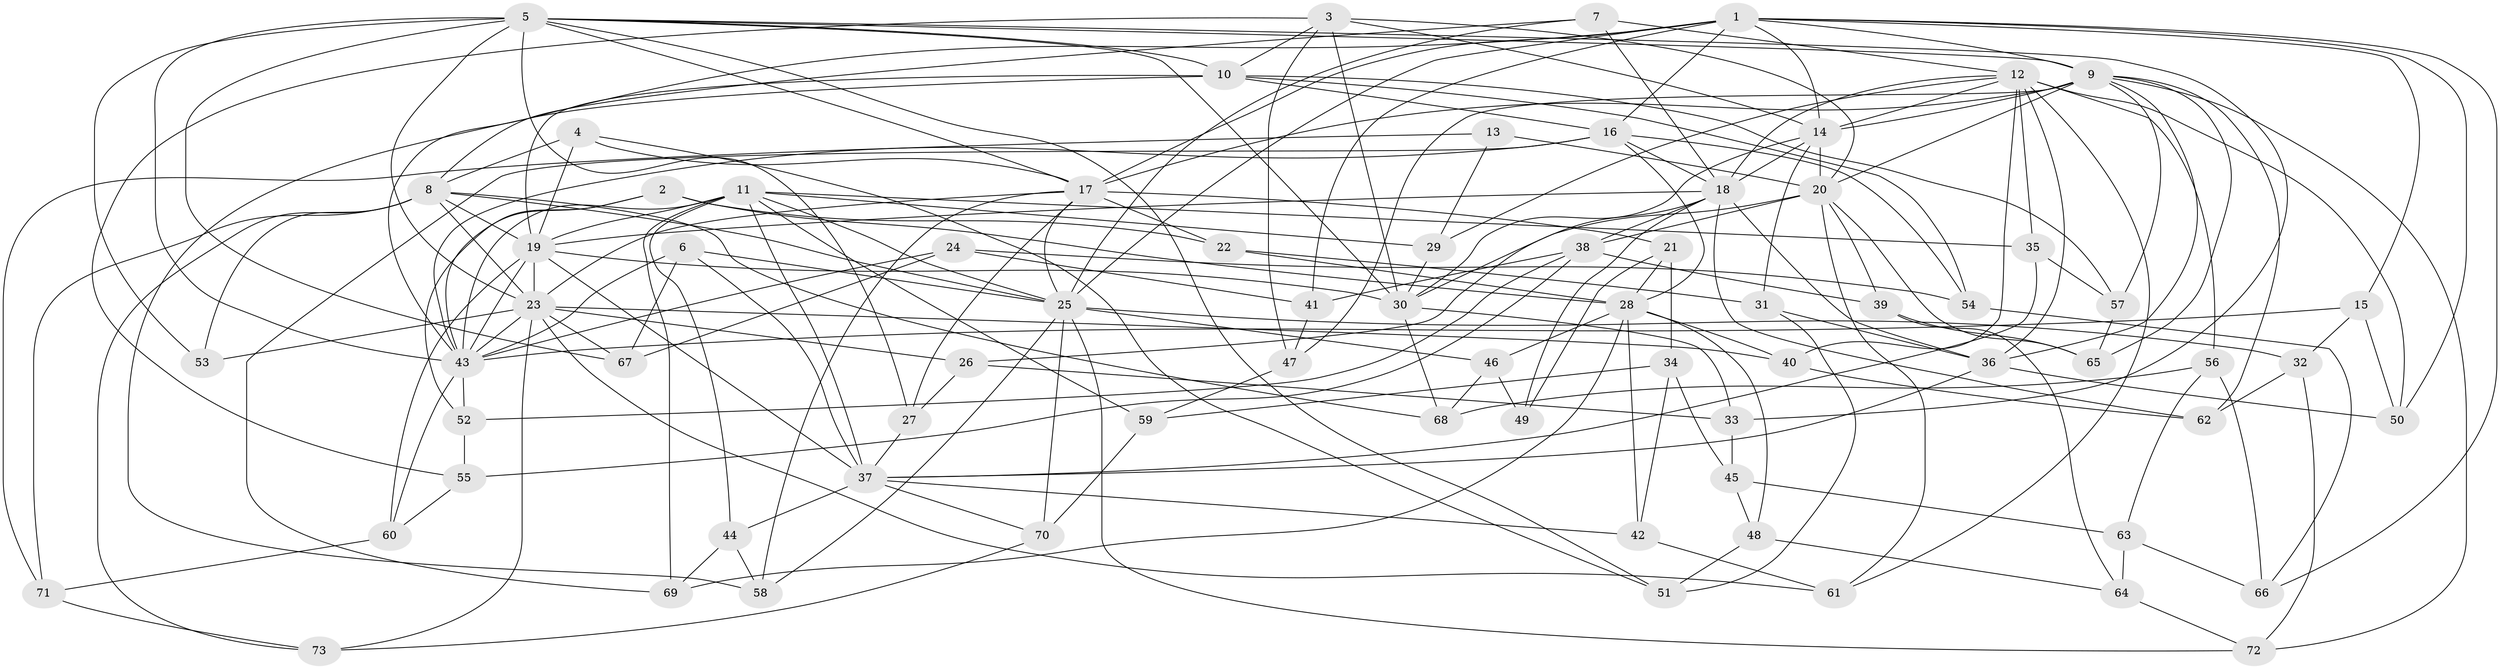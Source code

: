 // original degree distribution, {4: 1.0}
// Generated by graph-tools (version 1.1) at 2025/37/03/09/25 02:37:49]
// undirected, 73 vertices, 200 edges
graph export_dot {
graph [start="1"]
  node [color=gray90,style=filled];
  1;
  2;
  3;
  4;
  5;
  6;
  7;
  8;
  9;
  10;
  11;
  12;
  13;
  14;
  15;
  16;
  17;
  18;
  19;
  20;
  21;
  22;
  23;
  24;
  25;
  26;
  27;
  28;
  29;
  30;
  31;
  32;
  33;
  34;
  35;
  36;
  37;
  38;
  39;
  40;
  41;
  42;
  43;
  44;
  45;
  46;
  47;
  48;
  49;
  50;
  51;
  52;
  53;
  54;
  55;
  56;
  57;
  58;
  59;
  60;
  61;
  62;
  63;
  64;
  65;
  66;
  67;
  68;
  69;
  70;
  71;
  72;
  73;
  1 -- 9 [weight=2.0];
  1 -- 14 [weight=1.0];
  1 -- 15 [weight=1.0];
  1 -- 16 [weight=1.0];
  1 -- 17 [weight=1.0];
  1 -- 25 [weight=2.0];
  1 -- 41 [weight=1.0];
  1 -- 43 [weight=1.0];
  1 -- 50 [weight=1.0];
  1 -- 66 [weight=1.0];
  2 -- 22 [weight=1.0];
  2 -- 28 [weight=1.0];
  2 -- 43 [weight=1.0];
  2 -- 52 [weight=1.0];
  3 -- 10 [weight=1.0];
  3 -- 14 [weight=1.0];
  3 -- 20 [weight=2.0];
  3 -- 30 [weight=2.0];
  3 -- 47 [weight=1.0];
  3 -- 55 [weight=1.0];
  4 -- 8 [weight=1.0];
  4 -- 17 [weight=1.0];
  4 -- 19 [weight=1.0];
  4 -- 51 [weight=1.0];
  5 -- 9 [weight=1.0];
  5 -- 10 [weight=1.0];
  5 -- 17 [weight=1.0];
  5 -- 23 [weight=1.0];
  5 -- 27 [weight=1.0];
  5 -- 30 [weight=1.0];
  5 -- 33 [weight=1.0];
  5 -- 43 [weight=1.0];
  5 -- 51 [weight=1.0];
  5 -- 53 [weight=2.0];
  5 -- 67 [weight=1.0];
  6 -- 25 [weight=1.0];
  6 -- 37 [weight=1.0];
  6 -- 43 [weight=1.0];
  6 -- 67 [weight=1.0];
  7 -- 8 [weight=1.0];
  7 -- 12 [weight=1.0];
  7 -- 18 [weight=1.0];
  7 -- 25 [weight=1.0];
  8 -- 19 [weight=1.0];
  8 -- 23 [weight=2.0];
  8 -- 25 [weight=1.0];
  8 -- 53 [weight=1.0];
  8 -- 68 [weight=1.0];
  8 -- 71 [weight=1.0];
  8 -- 73 [weight=1.0];
  9 -- 14 [weight=1.0];
  9 -- 17 [weight=1.0];
  9 -- 20 [weight=1.0];
  9 -- 36 [weight=1.0];
  9 -- 47 [weight=1.0];
  9 -- 57 [weight=1.0];
  9 -- 62 [weight=1.0];
  9 -- 65 [weight=1.0];
  9 -- 72 [weight=1.0];
  10 -- 16 [weight=1.0];
  10 -- 19 [weight=2.0];
  10 -- 54 [weight=1.0];
  10 -- 57 [weight=1.0];
  10 -- 58 [weight=1.0];
  11 -- 19 [weight=1.0];
  11 -- 25 [weight=1.0];
  11 -- 29 [weight=1.0];
  11 -- 35 [weight=1.0];
  11 -- 37 [weight=2.0];
  11 -- 43 [weight=1.0];
  11 -- 44 [weight=1.0];
  11 -- 59 [weight=1.0];
  11 -- 69 [weight=1.0];
  12 -- 14 [weight=1.0];
  12 -- 18 [weight=1.0];
  12 -- 29 [weight=1.0];
  12 -- 35 [weight=1.0];
  12 -- 36 [weight=1.0];
  12 -- 40 [weight=1.0];
  12 -- 50 [weight=1.0];
  12 -- 56 [weight=1.0];
  12 -- 61 [weight=1.0];
  13 -- 20 [weight=2.0];
  13 -- 29 [weight=1.0];
  13 -- 71 [weight=1.0];
  14 -- 18 [weight=1.0];
  14 -- 20 [weight=1.0];
  14 -- 30 [weight=1.0];
  14 -- 31 [weight=1.0];
  15 -- 32 [weight=1.0];
  15 -- 43 [weight=1.0];
  15 -- 50 [weight=1.0];
  16 -- 18 [weight=1.0];
  16 -- 28 [weight=2.0];
  16 -- 43 [weight=1.0];
  16 -- 54 [weight=1.0];
  16 -- 69 [weight=1.0];
  17 -- 21 [weight=1.0];
  17 -- 22 [weight=1.0];
  17 -- 23 [weight=1.0];
  17 -- 25 [weight=1.0];
  17 -- 27 [weight=1.0];
  17 -- 58 [weight=1.0];
  18 -- 19 [weight=1.0];
  18 -- 26 [weight=1.0];
  18 -- 36 [weight=1.0];
  18 -- 38 [weight=2.0];
  18 -- 49 [weight=2.0];
  18 -- 62 [weight=1.0];
  19 -- 23 [weight=1.0];
  19 -- 30 [weight=2.0];
  19 -- 37 [weight=1.0];
  19 -- 43 [weight=1.0];
  19 -- 60 [weight=1.0];
  20 -- 30 [weight=1.0];
  20 -- 38 [weight=2.0];
  20 -- 39 [weight=1.0];
  20 -- 61 [weight=1.0];
  20 -- 65 [weight=1.0];
  21 -- 28 [weight=1.0];
  21 -- 34 [weight=1.0];
  21 -- 49 [weight=1.0];
  22 -- 28 [weight=1.0];
  22 -- 31 [weight=1.0];
  23 -- 26 [weight=1.0];
  23 -- 40 [weight=1.0];
  23 -- 43 [weight=1.0];
  23 -- 53 [weight=1.0];
  23 -- 61 [weight=1.0];
  23 -- 67 [weight=1.0];
  23 -- 73 [weight=1.0];
  24 -- 41 [weight=1.0];
  24 -- 43 [weight=1.0];
  24 -- 54 [weight=1.0];
  24 -- 67 [weight=1.0];
  25 -- 32 [weight=1.0];
  25 -- 46 [weight=1.0];
  25 -- 58 [weight=1.0];
  25 -- 70 [weight=1.0];
  25 -- 72 [weight=1.0];
  26 -- 27 [weight=1.0];
  26 -- 33 [weight=1.0];
  27 -- 37 [weight=1.0];
  28 -- 40 [weight=1.0];
  28 -- 42 [weight=1.0];
  28 -- 46 [weight=1.0];
  28 -- 48 [weight=1.0];
  28 -- 69 [weight=1.0];
  29 -- 30 [weight=1.0];
  30 -- 33 [weight=1.0];
  30 -- 68 [weight=1.0];
  31 -- 36 [weight=1.0];
  31 -- 51 [weight=1.0];
  32 -- 62 [weight=1.0];
  32 -- 72 [weight=1.0];
  33 -- 45 [weight=1.0];
  34 -- 42 [weight=1.0];
  34 -- 45 [weight=1.0];
  34 -- 59 [weight=1.0];
  35 -- 37 [weight=1.0];
  35 -- 57 [weight=1.0];
  36 -- 37 [weight=1.0];
  36 -- 50 [weight=1.0];
  37 -- 42 [weight=1.0];
  37 -- 44 [weight=1.0];
  37 -- 70 [weight=1.0];
  38 -- 39 [weight=1.0];
  38 -- 41 [weight=1.0];
  38 -- 52 [weight=1.0];
  38 -- 55 [weight=1.0];
  39 -- 64 [weight=1.0];
  39 -- 65 [weight=1.0];
  40 -- 62 [weight=1.0];
  41 -- 47 [weight=1.0];
  42 -- 61 [weight=1.0];
  43 -- 52 [weight=1.0];
  43 -- 60 [weight=1.0];
  44 -- 58 [weight=1.0];
  44 -- 69 [weight=1.0];
  45 -- 48 [weight=1.0];
  45 -- 63 [weight=1.0];
  46 -- 49 [weight=1.0];
  46 -- 68 [weight=1.0];
  47 -- 59 [weight=1.0];
  48 -- 51 [weight=1.0];
  48 -- 64 [weight=1.0];
  52 -- 55 [weight=1.0];
  54 -- 66 [weight=1.0];
  55 -- 60 [weight=1.0];
  56 -- 63 [weight=1.0];
  56 -- 66 [weight=1.0];
  56 -- 68 [weight=1.0];
  57 -- 65 [weight=1.0];
  59 -- 70 [weight=1.0];
  60 -- 71 [weight=1.0];
  63 -- 64 [weight=1.0];
  63 -- 66 [weight=1.0];
  64 -- 72 [weight=1.0];
  70 -- 73 [weight=1.0];
  71 -- 73 [weight=1.0];
}
